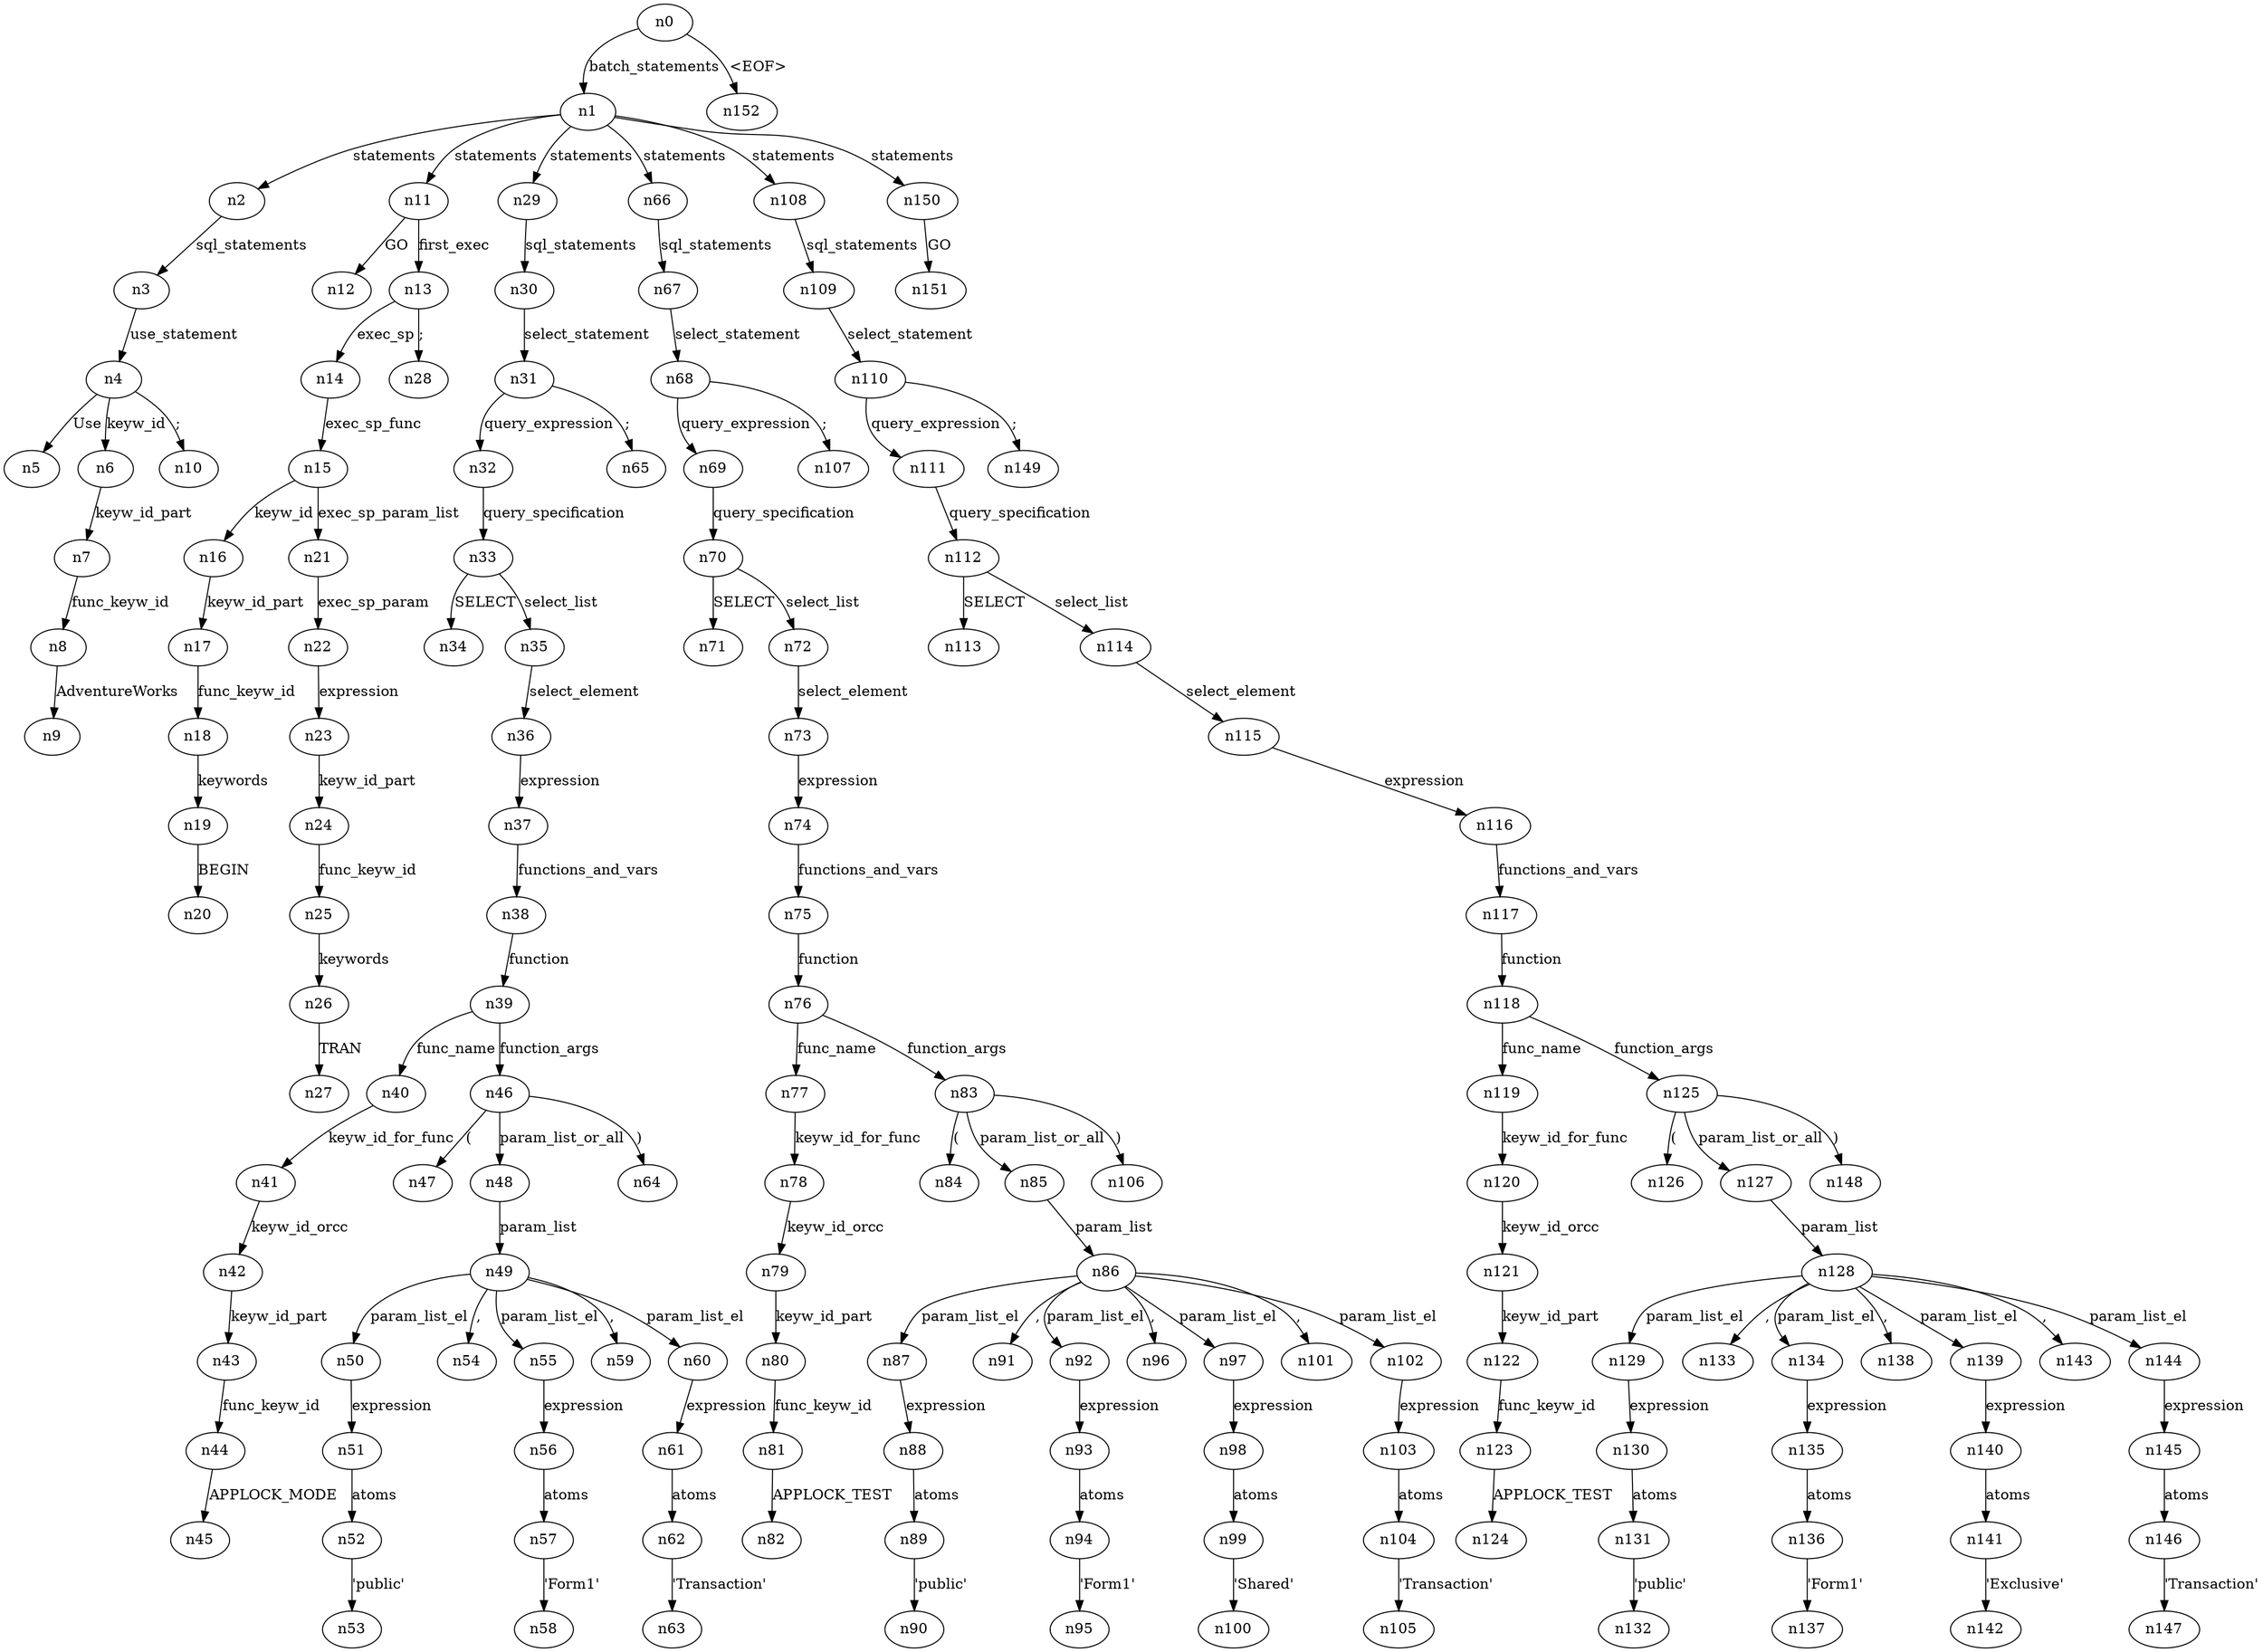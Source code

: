 digraph ParseTree {
  n0 -> n1 [label="batch_statements"];
  n1 -> n2 [label="statements"];
  n2 -> n3 [label="sql_statements"];
  n3 -> n4 [label="use_statement"];
  n4 -> n5 [label="Use"];
  n4 -> n6 [label="keyw_id"];
  n6 -> n7 [label="keyw_id_part"];
  n7 -> n8 [label="func_keyw_id"];
  n8 -> n9 [label="AdventureWorks"];
  n4 -> n10 [label=";"];
  n1 -> n11 [label="statements"];
  n11 -> n12 [label="GO"];
  n11 -> n13 [label="first_exec"];
  n13 -> n14 [label="exec_sp"];
  n14 -> n15 [label="exec_sp_func"];
  n15 -> n16 [label="keyw_id"];
  n16 -> n17 [label="keyw_id_part"];
  n17 -> n18 [label="func_keyw_id"];
  n18 -> n19 [label="keywords"];
  n19 -> n20 [label="BEGIN"];
  n15 -> n21 [label="exec_sp_param_list"];
  n21 -> n22 [label="exec_sp_param"];
  n22 -> n23 [label="expression"];
  n23 -> n24 [label="keyw_id_part"];
  n24 -> n25 [label="func_keyw_id"];
  n25 -> n26 [label="keywords"];
  n26 -> n27 [label="TRAN"];
  n13 -> n28 [label=";"];
  n1 -> n29 [label="statements"];
  n29 -> n30 [label="sql_statements"];
  n30 -> n31 [label="select_statement"];
  n31 -> n32 [label="query_expression"];
  n32 -> n33 [label="query_specification"];
  n33 -> n34 [label="SELECT"];
  n33 -> n35 [label="select_list"];
  n35 -> n36 [label="select_element"];
  n36 -> n37 [label="expression"];
  n37 -> n38 [label="functions_and_vars"];
  n38 -> n39 [label="function"];
  n39 -> n40 [label="func_name"];
  n40 -> n41 [label="keyw_id_for_func"];
  n41 -> n42 [label="keyw_id_orcc"];
  n42 -> n43 [label="keyw_id_part"];
  n43 -> n44 [label="func_keyw_id"];
  n44 -> n45 [label="APPLOCK_MODE"];
  n39 -> n46 [label="function_args"];
  n46 -> n47 [label="("];
  n46 -> n48 [label="param_list_or_all"];
  n48 -> n49 [label="param_list"];
  n49 -> n50 [label="param_list_el"];
  n50 -> n51 [label="expression"];
  n51 -> n52 [label="atoms"];
  n52 -> n53 [label="'public'"];
  n49 -> n54 [label=","];
  n49 -> n55 [label="param_list_el"];
  n55 -> n56 [label="expression"];
  n56 -> n57 [label="atoms"];
  n57 -> n58 [label="'Form1'"];
  n49 -> n59 [label=","];
  n49 -> n60 [label="param_list_el"];
  n60 -> n61 [label="expression"];
  n61 -> n62 [label="atoms"];
  n62 -> n63 [label="'Transaction'"];
  n46 -> n64 [label=")"];
  n31 -> n65 [label=";"];
  n1 -> n66 [label="statements"];
  n66 -> n67 [label="sql_statements"];
  n67 -> n68 [label="select_statement"];
  n68 -> n69 [label="query_expression"];
  n69 -> n70 [label="query_specification"];
  n70 -> n71 [label="SELECT"];
  n70 -> n72 [label="select_list"];
  n72 -> n73 [label="select_element"];
  n73 -> n74 [label="expression"];
  n74 -> n75 [label="functions_and_vars"];
  n75 -> n76 [label="function"];
  n76 -> n77 [label="func_name"];
  n77 -> n78 [label="keyw_id_for_func"];
  n78 -> n79 [label="keyw_id_orcc"];
  n79 -> n80 [label="keyw_id_part"];
  n80 -> n81 [label="func_keyw_id"];
  n81 -> n82 [label="APPLOCK_TEST"];
  n76 -> n83 [label="function_args"];
  n83 -> n84 [label="("];
  n83 -> n85 [label="param_list_or_all"];
  n85 -> n86 [label="param_list"];
  n86 -> n87 [label="param_list_el"];
  n87 -> n88 [label="expression"];
  n88 -> n89 [label="atoms"];
  n89 -> n90 [label="'public'"];
  n86 -> n91 [label=","];
  n86 -> n92 [label="param_list_el"];
  n92 -> n93 [label="expression"];
  n93 -> n94 [label="atoms"];
  n94 -> n95 [label="'Form1'"];
  n86 -> n96 [label=","];
  n86 -> n97 [label="param_list_el"];
  n97 -> n98 [label="expression"];
  n98 -> n99 [label="atoms"];
  n99 -> n100 [label="'Shared'"];
  n86 -> n101 [label=","];
  n86 -> n102 [label="param_list_el"];
  n102 -> n103 [label="expression"];
  n103 -> n104 [label="atoms"];
  n104 -> n105 [label="'Transaction'"];
  n83 -> n106 [label=")"];
  n68 -> n107 [label=";"];
  n1 -> n108 [label="statements"];
  n108 -> n109 [label="sql_statements"];
  n109 -> n110 [label="select_statement"];
  n110 -> n111 [label="query_expression"];
  n111 -> n112 [label="query_specification"];
  n112 -> n113 [label="SELECT"];
  n112 -> n114 [label="select_list"];
  n114 -> n115 [label="select_element"];
  n115 -> n116 [label="expression"];
  n116 -> n117 [label="functions_and_vars"];
  n117 -> n118 [label="function"];
  n118 -> n119 [label="func_name"];
  n119 -> n120 [label="keyw_id_for_func"];
  n120 -> n121 [label="keyw_id_orcc"];
  n121 -> n122 [label="keyw_id_part"];
  n122 -> n123 [label="func_keyw_id"];
  n123 -> n124 [label="APPLOCK_TEST"];
  n118 -> n125 [label="function_args"];
  n125 -> n126 [label="("];
  n125 -> n127 [label="param_list_or_all"];
  n127 -> n128 [label="param_list"];
  n128 -> n129 [label="param_list_el"];
  n129 -> n130 [label="expression"];
  n130 -> n131 [label="atoms"];
  n131 -> n132 [label="'public'"];
  n128 -> n133 [label=","];
  n128 -> n134 [label="param_list_el"];
  n134 -> n135 [label="expression"];
  n135 -> n136 [label="atoms"];
  n136 -> n137 [label="'Form1'"];
  n128 -> n138 [label=","];
  n128 -> n139 [label="param_list_el"];
  n139 -> n140 [label="expression"];
  n140 -> n141 [label="atoms"];
  n141 -> n142 [label="'Exclusive'"];
  n128 -> n143 [label=","];
  n128 -> n144 [label="param_list_el"];
  n144 -> n145 [label="expression"];
  n145 -> n146 [label="atoms"];
  n146 -> n147 [label="'Transaction'"];
  n125 -> n148 [label=")"];
  n110 -> n149 [label=";"];
  n1 -> n150 [label="statements"];
  n150 -> n151 [label="GO"];
  n0 -> n152 [label="<EOF>"];
}